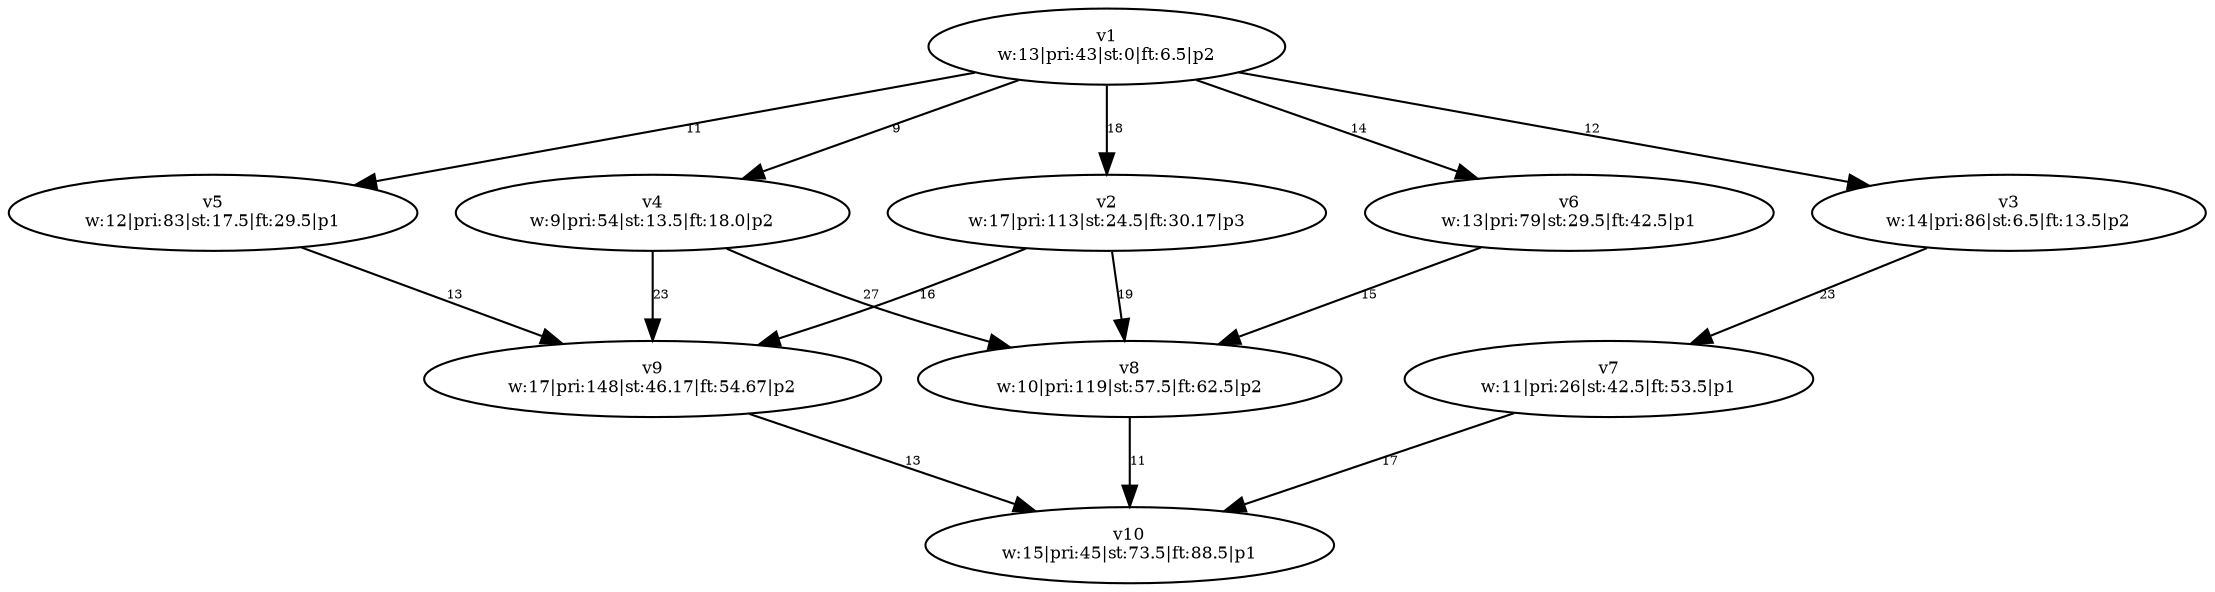 digraph {
	v1 [label="v1
w:13|pri:43|st:0|ft:6.5|p2" fontsize=8.0]
	v2 [label="v2
w:17|pri:113|st:24.5|ft:30.17|p3" fontsize=8.0]
	v3 [label="v3
w:14|pri:86|st:6.5|ft:13.5|p2" fontsize=8.0]
	v5 [label="v5
w:12|pri:83|st:17.5|ft:29.5|p1" fontsize=8.0]
	v6 [label="v6
w:13|pri:79|st:29.5|ft:42.5|p1" fontsize=8.0]
	v4 [label="v4
w:9|pri:54|st:13.5|ft:18.0|p2" fontsize=8.0]
	v9 [label="v9
w:17|pri:148|st:46.17|ft:54.67|p2" fontsize=8.0]
	v8 [label="v8
w:10|pri:119|st:57.5|ft:62.5|p2" fontsize=8.0]
	v7 [label="v7
w:11|pri:26|st:42.5|ft:53.5|p1" fontsize=8.0]
	v10 [label="v10
w:15|pri:45|st:73.5|ft:88.5|p1" fontsize=8.0]
	v1 -> v2 [label=18 constraint=true fontsize=6.0]
	v1 -> v3 [label=12 constraint=true fontsize=6.0]
	v1 -> v4 [label=9 constraint=true fontsize=6.0]
	v1 -> v5 [label=11 constraint=true fontsize=6.0]
	v1 -> v6 [label=14 constraint=true fontsize=6.0]
	v2 -> v8 [label=19 constraint=true fontsize=6.0]
	v2 -> v9 [label=16 constraint=true fontsize=6.0]
	v3 -> v7 [label=23 constraint=true fontsize=6.0]
	v4 -> v8 [label=27 constraint=true fontsize=6.0]
	v4 -> v9 [label=23 constraint=true fontsize=6.0]
	v5 -> v9 [label=13 constraint=true fontsize=6.0]
	v6 -> v8 [label=15 constraint=true fontsize=6.0]
	v7 -> v10 [label=17 constraint=true fontsize=6.0]
	v8 -> v10 [label=11 constraint=true fontsize=6.0]
	v9 -> v10 [label=13 constraint=true fontsize=6.0]
}

